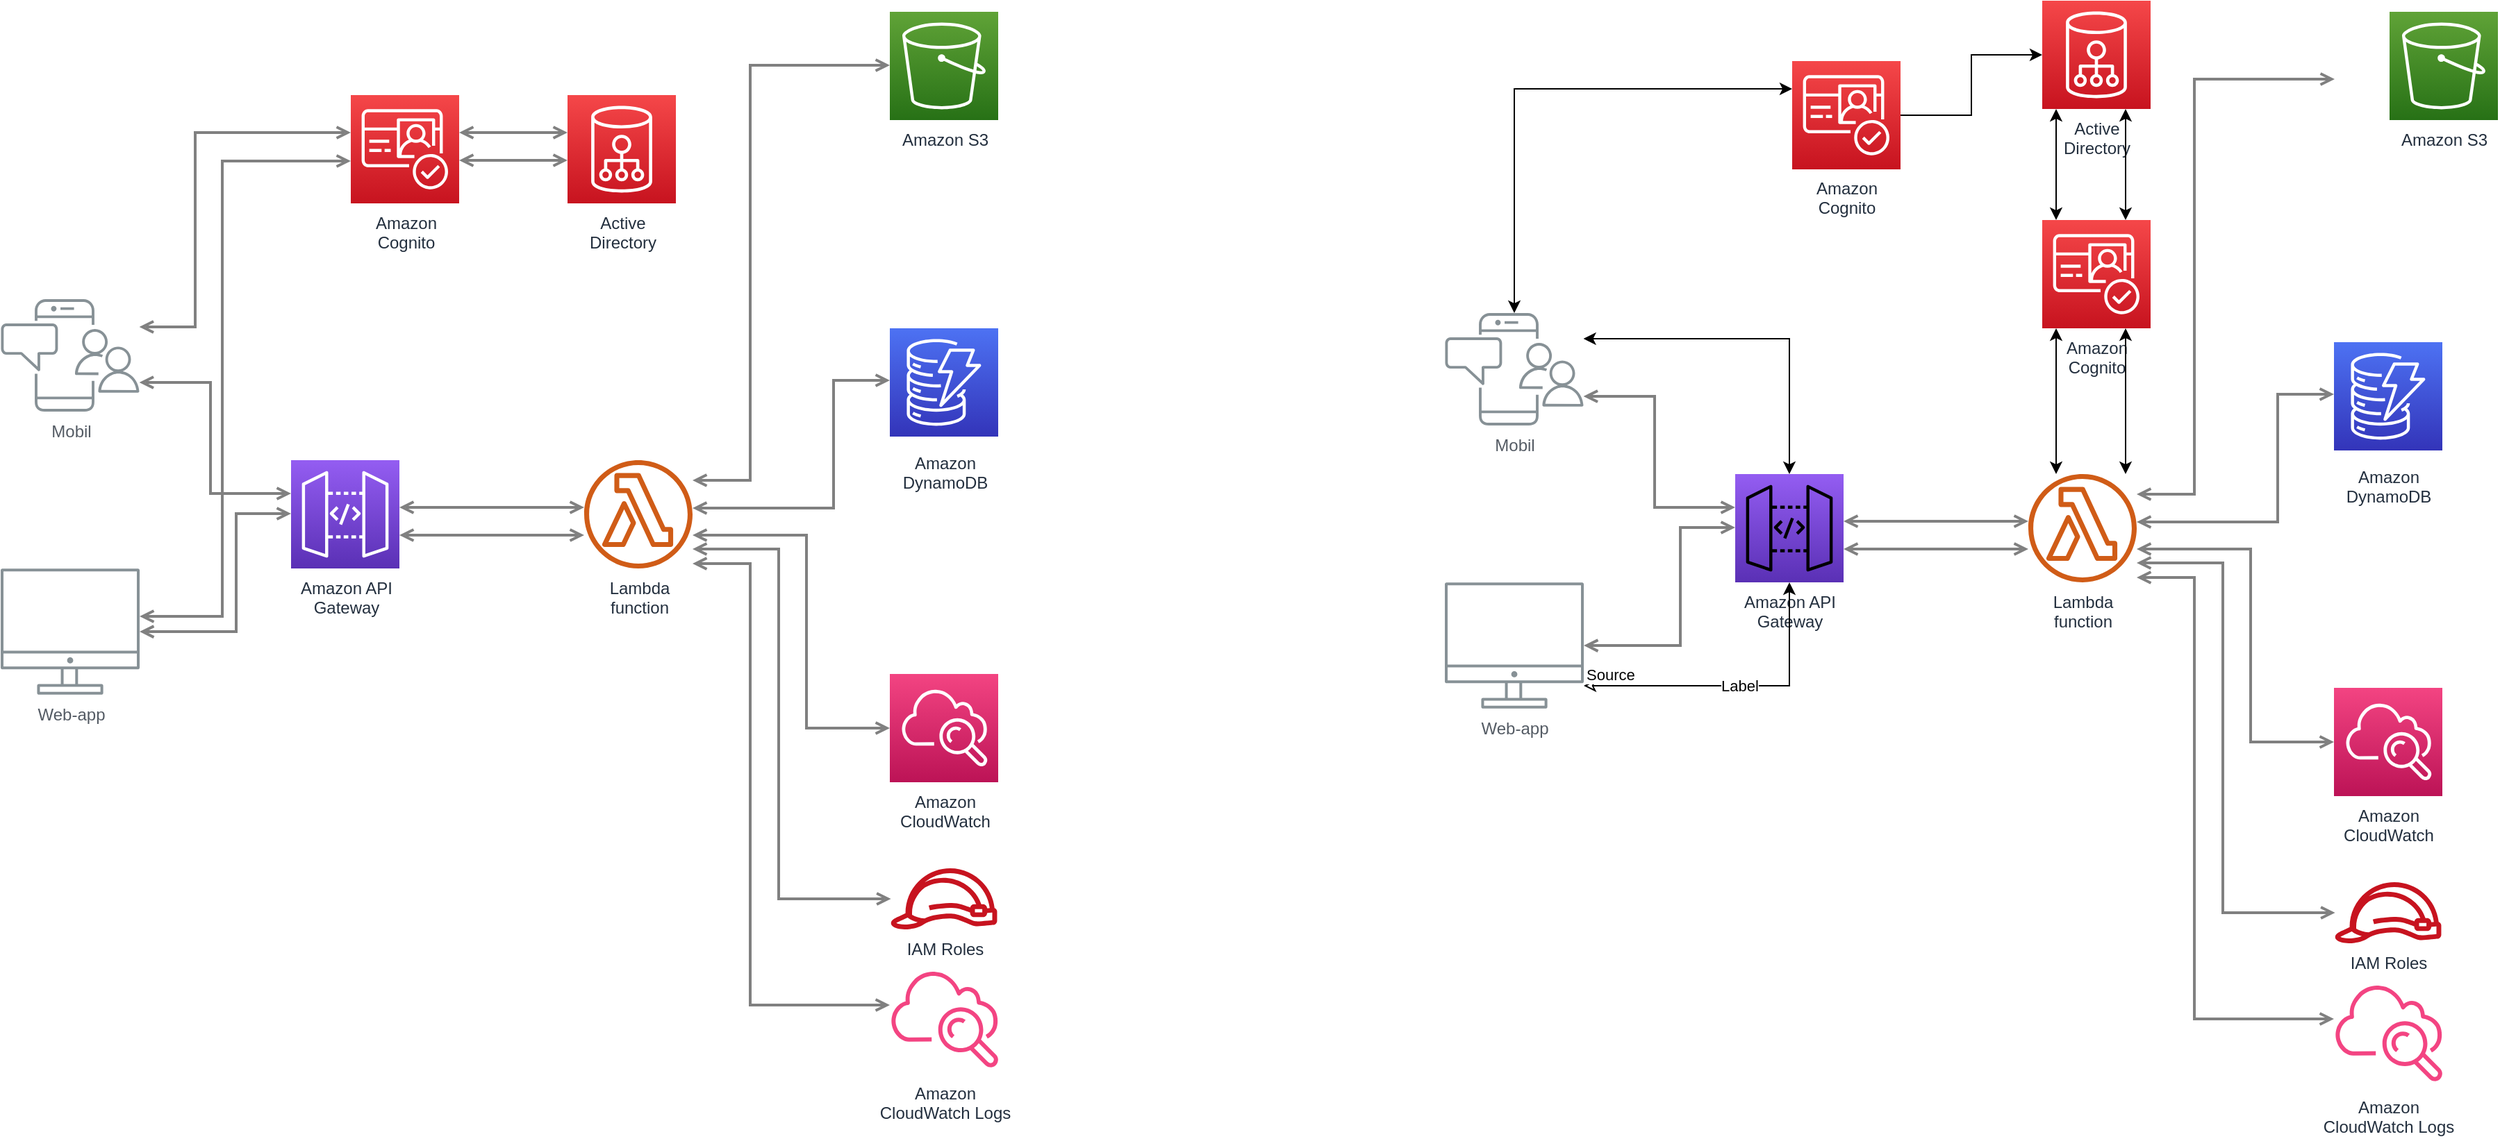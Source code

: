 <mxfile version="26.2.14">
  <diagram id="Ht1M8jgEwFfnCIfOTk4-" name="Page-1">
    <mxGraphModel dx="1678" dy="874" grid="1" gridSize="10" guides="1" tooltips="1" connect="1" arrows="1" fold="1" page="1" pageScale="1" pageWidth="1169" pageHeight="827" math="0" shadow="0">
      <root>
        <mxCell id="0" />
        <mxCell id="1" parent="0" />
        <mxCell id="UEzPUAAOIrF-is8g5C7q-128" style="edgeStyle=orthogonalEdgeStyle;rounded=0;orthogonalLoop=1;jettySize=auto;html=1;startArrow=open;startFill=0;endArrow=open;endFill=0;strokeWidth=2;strokeColor=#808080;" parent="1" source="UEzPUAAOIrF-is8g5C7q-109" target="UEzPUAAOIrF-is8g5C7q-114" edge="1">
          <mxGeometry relative="1" as="geometry">
            <Array as="points">
              <mxPoint x="330" y="461" />
              <mxPoint x="330" y="376" />
            </Array>
          </mxGeometry>
        </mxCell>
        <mxCell id="UEzPUAAOIrF-is8g5C7q-124" style="edgeStyle=orthogonalEdgeStyle;rounded=0;orthogonalLoop=1;jettySize=auto;html=1;startArrow=open;startFill=0;endArrow=open;endFill=0;strokeWidth=2;strokeColor=#808080;" parent="1" source="UEzPUAAOIrF-is8g5C7q-110" target="UEzPUAAOIrF-is8g5C7q-111" edge="1">
          <mxGeometry relative="1" as="geometry">
            <Array as="points">
              <mxPoint x="300.5" y="241.5" />
              <mxPoint x="300.5" y="101.5" />
            </Array>
          </mxGeometry>
        </mxCell>
        <mxCell id="UEzPUAAOIrF-is8g5C7q-127" style="edgeStyle=orthogonalEdgeStyle;rounded=0;orthogonalLoop=1;jettySize=auto;html=1;startArrow=open;startFill=0;endArrow=open;endFill=0;strokeWidth=2;strokeColor=#808080;" parent="1" source="UEzPUAAOIrF-is8g5C7q-110" target="UEzPUAAOIrF-is8g5C7q-114" edge="1">
          <mxGeometry relative="1" as="geometry">
            <Array as="points">
              <mxPoint x="311.5" y="281.5" />
              <mxPoint x="311.5" y="361.5" />
            </Array>
          </mxGeometry>
        </mxCell>
        <mxCell id="UEzPUAAOIrF-is8g5C7q-125" style="edgeStyle=orthogonalEdgeStyle;rounded=0;orthogonalLoop=1;jettySize=auto;html=1;startArrow=open;startFill=0;endArrow=open;endFill=0;strokeWidth=2;strokeColor=#808080;" parent="1" source="UEzPUAAOIrF-is8g5C7q-111" target="UEzPUAAOIrF-is8g5C7q-112" edge="1">
          <mxGeometry relative="1" as="geometry">
            <Array as="points">
              <mxPoint x="530.5" y="101.5" />
              <mxPoint x="530.5" y="101.5" />
            </Array>
          </mxGeometry>
        </mxCell>
        <mxCell id="UEzPUAAOIrF-is8g5C7q-129" style="edgeStyle=orthogonalEdgeStyle;rounded=0;orthogonalLoop=1;jettySize=auto;html=1;startArrow=open;startFill=0;endArrow=open;endFill=0;strokeWidth=2;strokeColor=#808080;" parent="1" source="UEzPUAAOIrF-is8g5C7q-114" target="UEzPUAAOIrF-is8g5C7q-115" edge="1">
          <mxGeometry relative="1" as="geometry">
            <Array as="points">
              <mxPoint x="510.5" y="391.5" />
              <mxPoint x="510.5" y="391.5" />
            </Array>
          </mxGeometry>
        </mxCell>
        <mxCell id="UEzPUAAOIrF-is8g5C7q-130" style="edgeStyle=orthogonalEdgeStyle;rounded=0;orthogonalLoop=1;jettySize=auto;html=1;startArrow=open;startFill=0;endArrow=open;endFill=0;strokeWidth=2;strokeColor=#808080;" parent="1" source="UEzPUAAOIrF-is8g5C7q-115" target="UEzPUAAOIrF-is8g5C7q-116" edge="1">
          <mxGeometry relative="1" as="geometry">
            <Array as="points">
              <mxPoint x="700" y="352" />
              <mxPoint x="700" y="53" />
            </Array>
          </mxGeometry>
        </mxCell>
        <mxCell id="UEzPUAAOIrF-is8g5C7q-132" style="edgeStyle=orthogonalEdgeStyle;rounded=0;orthogonalLoop=1;jettySize=auto;html=1;startArrow=open;startFill=0;endArrow=open;endFill=0;strokeWidth=2;strokeColor=#808080;" parent="1" source="UEzPUAAOIrF-is8g5C7q-115" target="UEzPUAAOIrF-is8g5C7q-119" edge="1">
          <mxGeometry relative="1" as="geometry">
            <Array as="points">
              <mxPoint x="760" y="372" />
              <mxPoint x="760" y="280" />
            </Array>
          </mxGeometry>
        </mxCell>
        <mxCell id="UEzPUAAOIrF-is8g5C7q-134" style="edgeStyle=orthogonalEdgeStyle;rounded=0;orthogonalLoop=1;jettySize=auto;html=1;startArrow=open;startFill=0;endArrow=open;endFill=0;strokeWidth=2;strokeColor=#808080;" parent="1" source="UEzPUAAOIrF-is8g5C7q-115" target="UEzPUAAOIrF-is8g5C7q-121" edge="1">
          <mxGeometry relative="1" as="geometry">
            <Array as="points">
              <mxPoint x="740.5" y="391.5" />
              <mxPoint x="740.5" y="530.5" />
            </Array>
          </mxGeometry>
        </mxCell>
        <mxCell id="UEzPUAAOIrF-is8g5C7q-135" style="edgeStyle=orthogonalEdgeStyle;rounded=0;orthogonalLoop=1;jettySize=auto;html=1;startArrow=open;startFill=0;endArrow=open;endFill=0;strokeWidth=2;strokeColor=#808080;" parent="1" source="UEzPUAAOIrF-is8g5C7q-115" target="UEzPUAAOIrF-is8g5C7q-122" edge="1">
          <mxGeometry relative="1" as="geometry">
            <Array as="points">
              <mxPoint x="720.5" y="401.5" />
              <mxPoint x="720.5" y="653.5" />
            </Array>
          </mxGeometry>
        </mxCell>
        <mxCell id="UEzPUAAOIrF-is8g5C7q-136" style="edgeStyle=orthogonalEdgeStyle;rounded=0;orthogonalLoop=1;jettySize=auto;html=1;startArrow=open;startFill=0;endArrow=open;endFill=0;strokeWidth=2;strokeColor=#808080;" parent="1" source="UEzPUAAOIrF-is8g5C7q-115" target="UEzPUAAOIrF-is8g5C7q-123" edge="1">
          <mxGeometry relative="1" as="geometry">
            <Array as="points">
              <mxPoint x="700" y="412" />
              <mxPoint x="700" y="730" />
            </Array>
          </mxGeometry>
        </mxCell>
        <mxCell id="UEzPUAAOIrF-is8g5C7q-137" value="" style="edgeStyle=orthogonalEdgeStyle;rounded=0;orthogonalLoop=1;jettySize=auto;html=1;startArrow=none;startFill=0;endArrow=open;endFill=0;strokeWidth=2;strokeColor=#808080;" parent="1" edge="1">
          <mxGeometry relative="1" as="geometry">
            <mxPoint x="878.5" y="162.5" as="sourcePoint" />
          </mxGeometry>
        </mxCell>
        <mxCell id="UEzPUAAOIrF-is8g5C7q-139" style="edgeStyle=orthogonalEdgeStyle;rounded=0;orthogonalLoop=1;jettySize=auto;html=1;startArrow=open;startFill=0;endArrow=open;endFill=0;strokeWidth=2;strokeColor=#808080;" parent="1" source="UEzPUAAOIrF-is8g5C7q-109" target="UEzPUAAOIrF-is8g5C7q-111" edge="1">
          <mxGeometry relative="1" as="geometry">
            <mxPoint x="270.285" y="261.676" as="sourcePoint" />
            <mxPoint x="422.5" y="124.029" as="targetPoint" />
            <Array as="points">
              <mxPoint x="320" y="450" />
              <mxPoint x="320" y="122" />
            </Array>
          </mxGeometry>
        </mxCell>
        <mxCell id="UEzPUAAOIrF-is8g5C7q-142" style="edgeStyle=orthogonalEdgeStyle;rounded=0;orthogonalLoop=1;jettySize=auto;html=1;startArrow=open;startFill=0;endArrow=open;endFill=0;strokeWidth=2;strokeColor=#808080;" parent="1" source="UEzPUAAOIrF-is8g5C7q-114" target="UEzPUAAOIrF-is8g5C7q-115" edge="1">
          <mxGeometry relative="1" as="geometry">
            <mxPoint x="457.5" y="386.5" as="sourcePoint" />
            <mxPoint x="590.5" y="386.5" as="targetPoint" />
            <Array as="points">
              <mxPoint x="510.5" y="371.5" />
              <mxPoint x="510.5" y="371.5" />
            </Array>
          </mxGeometry>
        </mxCell>
        <mxCell id="UEzPUAAOIrF-is8g5C7q-143" style="edgeStyle=orthogonalEdgeStyle;rounded=0;orthogonalLoop=1;jettySize=auto;html=1;startArrow=open;startFill=0;endArrow=open;endFill=0;strokeWidth=2;strokeColor=#808080;" parent="1" source="UEzPUAAOIrF-is8g5C7q-111" target="UEzPUAAOIrF-is8g5C7q-112" edge="1">
          <mxGeometry relative="1" as="geometry">
            <mxPoint x="500.5" y="111.5" as="sourcePoint" />
            <mxPoint x="578.5" y="111.5" as="targetPoint" />
            <Array as="points">
              <mxPoint x="530.5" y="121.5" />
              <mxPoint x="530.5" y="121.5" />
            </Array>
          </mxGeometry>
        </mxCell>
        <mxCell id="UEzPUAAOIrF-is8g5C7q-109" value="Web-app" style="outlineConnect=0;gradientColor=none;fontColor=#545B64;strokeColor=none;fillColor=#879196;dashed=0;verticalLabelPosition=bottom;verticalAlign=top;align=center;html=1;fontSize=12;fontStyle=0;aspect=fixed;shape=mxgraph.aws4.illustration_desktop;pointerEvents=1;labelBackgroundColor=#ffffff;" parent="1" vertex="1">
          <mxGeometry x="160.5" y="415.5" width="100" height="91" as="geometry" />
        </mxCell>
        <mxCell id="UEzPUAAOIrF-is8g5C7q-110" value="Mobil" style="outlineConnect=0;gradientColor=none;fontColor=#545B64;strokeColor=none;fillColor=#879196;dashed=0;verticalLabelPosition=bottom;verticalAlign=top;align=center;html=1;fontSize=12;fontStyle=0;aspect=fixed;shape=mxgraph.aws4.illustration_notification;pointerEvents=1;labelBackgroundColor=#ffffff;" parent="1" vertex="1">
          <mxGeometry x="160.5" y="221.5" width="100" height="81" as="geometry" />
        </mxCell>
        <mxCell id="UEzPUAAOIrF-is8g5C7q-111" value="Amazon &lt;br&gt;Cognito" style="outlineConnect=0;fontColor=#232F3E;gradientColor=#F54749;gradientDirection=north;fillColor=#C7131F;strokeColor=#ffffff;dashed=0;verticalLabelPosition=bottom;verticalAlign=top;align=center;html=1;fontSize=12;fontStyle=0;aspect=fixed;shape=mxgraph.aws4.resourceIcon;resIcon=mxgraph.aws4.cognito;labelBackgroundColor=#ffffff;" parent="1" vertex="1">
          <mxGeometry x="412.5" y="74.5" width="78" height="78" as="geometry" />
        </mxCell>
        <mxCell id="UEzPUAAOIrF-is8g5C7q-112" value="Active&lt;br&gt;Directory" style="outlineConnect=0;fontColor=#232F3E;gradientColor=#F54749;gradientDirection=north;fillColor=#C7131F;strokeColor=#ffffff;dashed=0;verticalLabelPosition=bottom;verticalAlign=top;align=center;html=1;fontSize=12;fontStyle=0;aspect=fixed;shape=mxgraph.aws4.resourceIcon;resIcon=mxgraph.aws4.cloud_directory;labelBackgroundColor=#ffffff;" parent="1" vertex="1">
          <mxGeometry x="568.5" y="74.5" width="78" height="78" as="geometry" />
        </mxCell>
        <mxCell id="UEzPUAAOIrF-is8g5C7q-114" value="Amazon API&lt;br&gt;Gateway&lt;br&gt;" style="outlineConnect=0;fontColor=#232F3E;gradientColor=#945DF2;gradientDirection=north;fillColor=#5A30B5;strokeColor=#ffffff;dashed=0;verticalLabelPosition=bottom;verticalAlign=top;align=center;html=1;fontSize=12;fontStyle=0;aspect=fixed;shape=mxgraph.aws4.resourceIcon;resIcon=mxgraph.aws4.api_gateway;labelBackgroundColor=#ffffff;" parent="1" vertex="1">
          <mxGeometry x="369.5" y="337.5" width="78" height="78" as="geometry" />
        </mxCell>
        <mxCell id="UEzPUAAOIrF-is8g5C7q-115" value="Lambda&lt;br&gt;function" style="outlineConnect=0;fontColor=#232F3E;gradientColor=none;fillColor=#D05C17;strokeColor=none;dashed=0;verticalLabelPosition=bottom;verticalAlign=top;align=center;html=1;fontSize=12;fontStyle=0;aspect=fixed;pointerEvents=1;shape=mxgraph.aws4.lambda_function;labelBackgroundColor=#ffffff;" parent="1" vertex="1">
          <mxGeometry x="580.5" y="337.5" width="78" height="78" as="geometry" />
        </mxCell>
        <mxCell id="UEzPUAAOIrF-is8g5C7q-116" value="Amazon S3" style="outlineConnect=0;fontColor=#232F3E;gradientColor=#60A337;gradientDirection=north;fillColor=#277116;strokeColor=#ffffff;dashed=0;verticalLabelPosition=bottom;verticalAlign=top;align=center;html=1;fontSize=12;fontStyle=0;aspect=fixed;shape=mxgraph.aws4.resourceIcon;resIcon=mxgraph.aws4.s3;labelBackgroundColor=#ffffff;" parent="1" vertex="1">
          <mxGeometry x="800.5" y="14.5" width="78" height="78" as="geometry" />
        </mxCell>
        <mxCell id="UEzPUAAOIrF-is8g5C7q-119" value="Amazon&lt;br&gt;DynamoDB&lt;br&gt;" style="outlineConnect=0;fontColor=#232F3E;gradientColor=#4D72F3;gradientDirection=north;fillColor=#3334B9;strokeColor=#ffffff;dashed=0;verticalLabelPosition=bottom;verticalAlign=top;align=center;html=1;fontSize=12;fontStyle=0;aspect=fixed;shape=mxgraph.aws4.resourceIcon;resIcon=mxgraph.aws4.dynamodb;labelBackgroundColor=#ffffff;spacingTop=5;" parent="1" vertex="1">
          <mxGeometry x="800.5" y="242.5" width="78" height="78" as="geometry" />
        </mxCell>
        <mxCell id="UEzPUAAOIrF-is8g5C7q-121" value="Amazon&lt;br&gt;CloudWatch&lt;br&gt;" style="outlineConnect=0;fontColor=#232F3E;gradientColor=#F34482;gradientDirection=north;fillColor=#BC1356;strokeColor=#ffffff;dashed=0;verticalLabelPosition=bottom;verticalAlign=top;align=center;html=1;fontSize=12;fontStyle=0;aspect=fixed;shape=mxgraph.aws4.resourceIcon;resIcon=mxgraph.aws4.cloudwatch;labelBackgroundColor=#ffffff;" parent="1" vertex="1">
          <mxGeometry x="800.5" y="491.5" width="78" height="78" as="geometry" />
        </mxCell>
        <mxCell id="UEzPUAAOIrF-is8g5C7q-122" value="IAM Roles" style="outlineConnect=0;fontColor=#232F3E;gradientColor=none;fillColor=#C7131F;strokeColor=none;dashed=0;verticalLabelPosition=bottom;verticalAlign=top;align=center;html=1;fontSize=12;fontStyle=0;aspect=fixed;pointerEvents=1;shape=mxgraph.aws4.role;labelBackgroundColor=#ffffff;" parent="1" vertex="1">
          <mxGeometry x="800.5" y="631.5" width="78" height="44" as="geometry" />
        </mxCell>
        <mxCell id="UEzPUAAOIrF-is8g5C7q-123" value="Amazon&lt;br&gt;CloudWatch Logs&lt;br&gt;" style="outlineConnect=0;fontColor=#232F3E;gradientColor=none;gradientDirection=north;fillColor=#F34482;strokeColor=none;dashed=0;verticalLabelPosition=bottom;verticalAlign=top;align=center;html=1;fontSize=12;fontStyle=0;aspect=fixed;shape=mxgraph.aws4.cloudwatch;labelBackgroundColor=#ffffff;" parent="1" vertex="1">
          <mxGeometry x="800.5" y="701.5" width="78" height="78" as="geometry" />
        </mxCell>
        <mxCell id="OrzixqQBWKT-ubO0sLsr-2" style="edgeStyle=orthogonalEdgeStyle;rounded=0;orthogonalLoop=1;jettySize=auto;html=1;startArrow=open;startFill=0;endArrow=open;endFill=0;strokeWidth=2;strokeColor=#808080;" edge="1" parent="1" source="OrzixqQBWKT-ubO0sLsr-15" target="OrzixqQBWKT-ubO0sLsr-19">
          <mxGeometry relative="1" as="geometry">
            <Array as="points">
              <mxPoint x="1369.5" y="471" />
              <mxPoint x="1369.5" y="386" />
            </Array>
          </mxGeometry>
        </mxCell>
        <mxCell id="OrzixqQBWKT-ubO0sLsr-4" style="edgeStyle=orthogonalEdgeStyle;rounded=0;orthogonalLoop=1;jettySize=auto;html=1;startArrow=open;startFill=0;endArrow=open;endFill=0;strokeWidth=2;strokeColor=#808080;" edge="1" parent="1" source="OrzixqQBWKT-ubO0sLsr-16" target="OrzixqQBWKT-ubO0sLsr-19">
          <mxGeometry relative="1" as="geometry">
            <Array as="points">
              <mxPoint x="1351" y="291.5" />
              <mxPoint x="1351" y="371.5" />
            </Array>
          </mxGeometry>
        </mxCell>
        <mxCell id="OrzixqQBWKT-ubO0sLsr-6" style="edgeStyle=orthogonalEdgeStyle;rounded=0;orthogonalLoop=1;jettySize=auto;html=1;startArrow=open;startFill=0;endArrow=open;endFill=0;strokeWidth=2;strokeColor=#808080;" edge="1" parent="1" source="OrzixqQBWKT-ubO0sLsr-19" target="OrzixqQBWKT-ubO0sLsr-20">
          <mxGeometry relative="1" as="geometry">
            <Array as="points">
              <mxPoint x="1550" y="401.5" />
              <mxPoint x="1550" y="401.5" />
            </Array>
          </mxGeometry>
        </mxCell>
        <mxCell id="OrzixqQBWKT-ubO0sLsr-7" style="edgeStyle=orthogonalEdgeStyle;rounded=0;orthogonalLoop=1;jettySize=auto;html=1;startArrow=open;startFill=0;endArrow=open;endFill=0;strokeWidth=2;strokeColor=#808080;" edge="1" parent="1" source="OrzixqQBWKT-ubO0sLsr-20">
          <mxGeometry relative="1" as="geometry">
            <Array as="points">
              <mxPoint x="1739.5" y="362" />
              <mxPoint x="1739.5" y="63" />
            </Array>
            <mxPoint x="1840.5" y="63" as="targetPoint" />
          </mxGeometry>
        </mxCell>
        <mxCell id="OrzixqQBWKT-ubO0sLsr-8" style="edgeStyle=orthogonalEdgeStyle;rounded=0;orthogonalLoop=1;jettySize=auto;html=1;startArrow=open;startFill=0;endArrow=open;endFill=0;strokeWidth=2;strokeColor=#808080;" edge="1" parent="1" source="OrzixqQBWKT-ubO0sLsr-20" target="OrzixqQBWKT-ubO0sLsr-21">
          <mxGeometry relative="1" as="geometry">
            <Array as="points">
              <mxPoint x="1799.5" y="382" />
              <mxPoint x="1799.5" y="290" />
            </Array>
          </mxGeometry>
        </mxCell>
        <mxCell id="OrzixqQBWKT-ubO0sLsr-9" style="edgeStyle=orthogonalEdgeStyle;rounded=0;orthogonalLoop=1;jettySize=auto;html=1;startArrow=open;startFill=0;endArrow=open;endFill=0;strokeWidth=2;strokeColor=#808080;" edge="1" parent="1" source="OrzixqQBWKT-ubO0sLsr-20" target="OrzixqQBWKT-ubO0sLsr-22">
          <mxGeometry relative="1" as="geometry">
            <Array as="points">
              <mxPoint x="1780" y="401.5" />
              <mxPoint x="1780" y="540.5" />
            </Array>
          </mxGeometry>
        </mxCell>
        <mxCell id="OrzixqQBWKT-ubO0sLsr-10" style="edgeStyle=orthogonalEdgeStyle;rounded=0;orthogonalLoop=1;jettySize=auto;html=1;startArrow=open;startFill=0;endArrow=open;endFill=0;strokeWidth=2;strokeColor=#808080;" edge="1" parent="1" source="OrzixqQBWKT-ubO0sLsr-20" target="OrzixqQBWKT-ubO0sLsr-23">
          <mxGeometry relative="1" as="geometry">
            <Array as="points">
              <mxPoint x="1760" y="411.5" />
              <mxPoint x="1760" y="663.5" />
            </Array>
          </mxGeometry>
        </mxCell>
        <mxCell id="OrzixqQBWKT-ubO0sLsr-11" style="edgeStyle=orthogonalEdgeStyle;rounded=0;orthogonalLoop=1;jettySize=auto;html=1;startArrow=open;startFill=0;endArrow=open;endFill=0;strokeWidth=2;strokeColor=#808080;" edge="1" parent="1" source="OrzixqQBWKT-ubO0sLsr-20" target="OrzixqQBWKT-ubO0sLsr-24">
          <mxGeometry relative="1" as="geometry">
            <Array as="points">
              <mxPoint x="1739.5" y="422" />
              <mxPoint x="1739.5" y="740" />
            </Array>
          </mxGeometry>
        </mxCell>
        <mxCell id="OrzixqQBWKT-ubO0sLsr-13" style="edgeStyle=orthogonalEdgeStyle;rounded=0;orthogonalLoop=1;jettySize=auto;html=1;startArrow=open;startFill=0;endArrow=open;endFill=0;strokeWidth=2;strokeColor=#808080;" edge="1" parent="1" source="OrzixqQBWKT-ubO0sLsr-19" target="OrzixqQBWKT-ubO0sLsr-20">
          <mxGeometry relative="1" as="geometry">
            <mxPoint x="1497" y="396.5" as="sourcePoint" />
            <mxPoint x="1630" y="396.5" as="targetPoint" />
            <Array as="points">
              <mxPoint x="1550" y="381.5" />
              <mxPoint x="1550" y="381.5" />
            </Array>
          </mxGeometry>
        </mxCell>
        <mxCell id="OrzixqQBWKT-ubO0sLsr-15" value="Web-app" style="outlineConnect=0;gradientColor=none;fontColor=#545B64;strokeColor=none;fillColor=#879196;dashed=0;verticalLabelPosition=bottom;verticalAlign=top;align=center;html=1;fontSize=12;fontStyle=0;aspect=fixed;shape=mxgraph.aws4.illustration_desktop;pointerEvents=1;labelBackgroundColor=#ffffff;" vertex="1" parent="1">
          <mxGeometry x="1200" y="425.5" width="100" height="91" as="geometry" />
        </mxCell>
        <mxCell id="OrzixqQBWKT-ubO0sLsr-16" value="Mobil" style="outlineConnect=0;gradientColor=none;fontColor=#545B64;strokeColor=none;fillColor=#879196;dashed=0;verticalLabelPosition=bottom;verticalAlign=top;align=center;html=1;fontSize=12;fontStyle=0;aspect=fixed;shape=mxgraph.aws4.illustration_notification;pointerEvents=1;labelBackgroundColor=#ffffff;" vertex="1" parent="1">
          <mxGeometry x="1200" y="231.5" width="100" height="81" as="geometry" />
        </mxCell>
        <mxCell id="OrzixqQBWKT-ubO0sLsr-17" value="Amazon &lt;br&gt;Cognito" style="outlineConnect=0;fontColor=#232F3E;gradientColor=#F54749;gradientDirection=north;fillColor=#C7131F;strokeColor=#ffffff;dashed=0;verticalLabelPosition=bottom;verticalAlign=top;align=center;html=1;fontSize=12;fontStyle=0;aspect=fixed;shape=mxgraph.aws4.resourceIcon;resIcon=mxgraph.aws4.cognito;labelBackgroundColor=#ffffff;" vertex="1" parent="1">
          <mxGeometry x="1630" y="164.5" width="78" height="78" as="geometry" />
        </mxCell>
        <mxCell id="OrzixqQBWKT-ubO0sLsr-18" value="Active&lt;br&gt;Directory" style="outlineConnect=0;fontColor=#232F3E;gradientColor=#F54749;gradientDirection=north;fillColor=#C7131F;strokeColor=#ffffff;dashed=0;verticalLabelPosition=bottom;verticalAlign=top;align=center;html=1;fontSize=12;fontStyle=0;aspect=fixed;shape=mxgraph.aws4.resourceIcon;resIcon=mxgraph.aws4.cloud_directory;labelBackgroundColor=#ffffff;" vertex="1" parent="1">
          <mxGeometry x="1630" y="6.5" width="78" height="78" as="geometry" />
        </mxCell>
        <mxCell id="OrzixqQBWKT-ubO0sLsr-19" value="Amazon API&lt;br&gt;Gateway&lt;br&gt;" style="outlineConnect=0;fontColor=#232F3E;gradientColor=#945DF2;gradientDirection=north;fillColor=#5A30B5;strokeColor=none;dashed=0;verticalLabelPosition=bottom;verticalAlign=top;align=center;html=1;fontSize=12;fontStyle=0;aspect=fixed;shape=mxgraph.aws4.resourceIcon;resIcon=mxgraph.aws4.api_gateway;labelBackgroundColor=#ffffff;" vertex="1" parent="1">
          <mxGeometry x="1409" y="347.5" width="78" height="78" as="geometry" />
        </mxCell>
        <mxCell id="OrzixqQBWKT-ubO0sLsr-20" value="Lambda&lt;br&gt;function" style="outlineConnect=0;fontColor=#232F3E;gradientColor=none;fillColor=#D05C17;strokeColor=none;dashed=0;verticalLabelPosition=bottom;verticalAlign=top;align=center;html=1;fontSize=12;fontStyle=0;aspect=fixed;pointerEvents=1;shape=mxgraph.aws4.lambda_function;labelBackgroundColor=#ffffff;" vertex="1" parent="1">
          <mxGeometry x="1620" y="347.5" width="78" height="78" as="geometry" />
        </mxCell>
        <mxCell id="OrzixqQBWKT-ubO0sLsr-21" value="Amazon&lt;br&gt;DynamoDB&lt;br&gt;" style="outlineConnect=0;fontColor=#232F3E;gradientColor=#4D72F3;gradientDirection=north;fillColor=#3334B9;strokeColor=#ffffff;dashed=0;verticalLabelPosition=bottom;verticalAlign=top;align=center;html=1;fontSize=12;fontStyle=0;aspect=fixed;shape=mxgraph.aws4.resourceIcon;resIcon=mxgraph.aws4.dynamodb;labelBackgroundColor=#ffffff;spacingTop=5;" vertex="1" parent="1">
          <mxGeometry x="1840.0" y="252.5" width="78" height="78" as="geometry" />
        </mxCell>
        <mxCell id="OrzixqQBWKT-ubO0sLsr-22" value="Amazon&lt;br&gt;CloudWatch&lt;br&gt;" style="outlineConnect=0;fontColor=#232F3E;gradientColor=#F34482;gradientDirection=north;fillColor=#BC1356;strokeColor=#ffffff;dashed=0;verticalLabelPosition=bottom;verticalAlign=top;align=center;html=1;fontSize=12;fontStyle=0;aspect=fixed;shape=mxgraph.aws4.resourceIcon;resIcon=mxgraph.aws4.cloudwatch;labelBackgroundColor=#ffffff;" vertex="1" parent="1">
          <mxGeometry x="1840.0" y="501.5" width="78" height="78" as="geometry" />
        </mxCell>
        <mxCell id="OrzixqQBWKT-ubO0sLsr-23" value="IAM Roles" style="outlineConnect=0;fontColor=#232F3E;gradientColor=none;fillColor=#C7131F;strokeColor=none;dashed=0;verticalLabelPosition=bottom;verticalAlign=top;align=center;html=1;fontSize=12;fontStyle=0;aspect=fixed;pointerEvents=1;shape=mxgraph.aws4.role;labelBackgroundColor=#ffffff;" vertex="1" parent="1">
          <mxGeometry x="1840.0" y="641.5" width="78" height="44" as="geometry" />
        </mxCell>
        <mxCell id="OrzixqQBWKT-ubO0sLsr-24" value="Amazon&lt;br&gt;CloudWatch Logs&lt;br&gt;" style="outlineConnect=0;fontColor=#232F3E;gradientColor=none;gradientDirection=north;fillColor=#F34482;strokeColor=none;dashed=0;verticalLabelPosition=bottom;verticalAlign=top;align=center;html=1;fontSize=12;fontStyle=0;aspect=fixed;shape=mxgraph.aws4.cloudwatch;labelBackgroundColor=#ffffff;" vertex="1" parent="1">
          <mxGeometry x="1840.0" y="711.5" width="78" height="78" as="geometry" />
        </mxCell>
        <mxCell id="OrzixqQBWKT-ubO0sLsr-31" value="" style="endArrow=classic;html=1;rounded=0;edgeStyle=orthogonalEdgeStyle;startArrow=classic;startFill=0;" edge="1" parent="1" source="OrzixqQBWKT-ubO0sLsr-15" target="OrzixqQBWKT-ubO0sLsr-19">
          <mxGeometry relative="1" as="geometry">
            <mxPoint x="1120" y="164.5" as="sourcePoint" />
            <mxPoint x="1430" y="290" as="targetPoint" />
            <Array as="points">
              <mxPoint x="1448" y="500" />
            </Array>
          </mxGeometry>
        </mxCell>
        <mxCell id="OrzixqQBWKT-ubO0sLsr-32" value="Label" style="edgeLabel;resizable=0;html=1;;align=center;verticalAlign=middle;" connectable="0" vertex="1" parent="OrzixqQBWKT-ubO0sLsr-31">
          <mxGeometry relative="1" as="geometry" />
        </mxCell>
        <mxCell id="OrzixqQBWKT-ubO0sLsr-33" value="Source" style="edgeLabel;resizable=0;html=1;;align=left;verticalAlign=bottom;" connectable="0" vertex="1" parent="OrzixqQBWKT-ubO0sLsr-31">
          <mxGeometry x="-1" relative="1" as="geometry" />
        </mxCell>
        <mxCell id="OrzixqQBWKT-ubO0sLsr-34" value="" style="endArrow=classic;startArrow=classic;html=1;rounded=0;edgeStyle=orthogonalEdgeStyle;" edge="1" parent="1" source="OrzixqQBWKT-ubO0sLsr-19" target="OrzixqQBWKT-ubO0sLsr-16">
          <mxGeometry width="50" height="50" relative="1" as="geometry">
            <mxPoint x="1630" y="340" as="sourcePoint" />
            <mxPoint x="1680" y="290" as="targetPoint" />
            <Array as="points">
              <mxPoint x="1448" y="250" />
            </Array>
          </mxGeometry>
        </mxCell>
        <mxCell id="OrzixqQBWKT-ubO0sLsr-35" value="" style="endArrow=classic;startArrow=classic;html=1;rounded=0;edgeStyle=orthogonalEdgeStyle;" edge="1" parent="1" source="OrzixqQBWKT-ubO0sLsr-20" target="OrzixqQBWKT-ubO0sLsr-17">
          <mxGeometry width="50" height="50" relative="1" as="geometry">
            <mxPoint x="1630" y="340" as="sourcePoint" />
            <mxPoint x="1680" y="290" as="targetPoint" />
            <Array as="points">
              <mxPoint x="1640" y="320" />
              <mxPoint x="1640" y="320" />
            </Array>
          </mxGeometry>
        </mxCell>
        <mxCell id="OrzixqQBWKT-ubO0sLsr-36" value="" style="endArrow=classic;startArrow=classic;html=1;rounded=0;edgeStyle=orthogonalEdgeStyle;" edge="1" parent="1" source="OrzixqQBWKT-ubO0sLsr-17" target="OrzixqQBWKT-ubO0sLsr-18">
          <mxGeometry width="50" height="50" relative="1" as="geometry">
            <mxPoint x="1630" y="340" as="sourcePoint" />
            <mxPoint x="1680" y="290" as="targetPoint" />
            <Array as="points">
              <mxPoint x="1640" y="120" />
              <mxPoint x="1640" y="120" />
            </Array>
          </mxGeometry>
        </mxCell>
        <mxCell id="OrzixqQBWKT-ubO0sLsr-37" value="" style="endArrow=classic;startArrow=classic;html=1;rounded=0;edgeStyle=orthogonalEdgeStyle;" edge="1" parent="1" source="OrzixqQBWKT-ubO0sLsr-17" target="OrzixqQBWKT-ubO0sLsr-18">
          <mxGeometry width="50" height="50" relative="1" as="geometry">
            <mxPoint x="1679" y="175" as="sourcePoint" />
            <mxPoint x="1679" y="95" as="targetPoint" />
            <Array as="points">
              <mxPoint x="1690" y="150" />
              <mxPoint x="1690" y="150" />
            </Array>
          </mxGeometry>
        </mxCell>
        <mxCell id="OrzixqQBWKT-ubO0sLsr-38" value="" style="endArrow=classic;startArrow=classic;html=1;rounded=0;edgeStyle=orthogonalEdgeStyle;" edge="1" parent="1" source="OrzixqQBWKT-ubO0sLsr-20" target="OrzixqQBWKT-ubO0sLsr-17">
          <mxGeometry width="50" height="50" relative="1" as="geometry">
            <mxPoint x="1650" y="358" as="sourcePoint" />
            <mxPoint x="1650" y="253" as="targetPoint" />
            <Array as="points">
              <mxPoint x="1690" y="270" />
              <mxPoint x="1690" y="270" />
            </Array>
          </mxGeometry>
        </mxCell>
        <mxCell id="OrzixqQBWKT-ubO0sLsr-39" value="Amazon S3" style="outlineConnect=0;fontColor=#232F3E;gradientColor=#60A337;gradientDirection=north;fillColor=#277116;strokeColor=#ffffff;dashed=0;verticalLabelPosition=bottom;verticalAlign=top;align=center;html=1;fontSize=12;fontStyle=0;aspect=fixed;shape=mxgraph.aws4.resourceIcon;resIcon=mxgraph.aws4.s3;labelBackgroundColor=#ffffff;" vertex="1" parent="1">
          <mxGeometry x="1880.0" y="14.5" width="78" height="78" as="geometry" />
        </mxCell>
        <mxCell id="OrzixqQBWKT-ubO0sLsr-42" value="" style="edgeStyle=orthogonalEdgeStyle;rounded=0;orthogonalLoop=1;jettySize=auto;html=1;" edge="1" parent="1" source="OrzixqQBWKT-ubO0sLsr-40" target="OrzixqQBWKT-ubO0sLsr-18">
          <mxGeometry relative="1" as="geometry" />
        </mxCell>
        <mxCell id="OrzixqQBWKT-ubO0sLsr-40" value="Amazon &lt;br&gt;Cognito" style="outlineConnect=0;fontColor=#232F3E;gradientColor=#F54749;gradientDirection=north;fillColor=#C7131F;strokeColor=#ffffff;dashed=0;verticalLabelPosition=bottom;verticalAlign=top;align=center;html=1;fontSize=12;fontStyle=0;aspect=fixed;shape=mxgraph.aws4.resourceIcon;resIcon=mxgraph.aws4.cognito;labelBackgroundColor=#ffffff;" vertex="1" parent="1">
          <mxGeometry x="1450" y="50" width="78" height="78" as="geometry" />
        </mxCell>
        <mxCell id="OrzixqQBWKT-ubO0sLsr-41" value="" style="endArrow=classic;startArrow=classic;html=1;rounded=0;edgeStyle=orthogonalEdgeStyle;" edge="1" parent="1" source="OrzixqQBWKT-ubO0sLsr-16" target="OrzixqQBWKT-ubO0sLsr-40">
          <mxGeometry width="50" height="50" relative="1" as="geometry">
            <mxPoint x="1420" y="250" as="sourcePoint" />
            <mxPoint x="1470" y="200" as="targetPoint" />
            <Array as="points">
              <mxPoint x="1250" y="70" />
            </Array>
          </mxGeometry>
        </mxCell>
      </root>
    </mxGraphModel>
  </diagram>
</mxfile>
